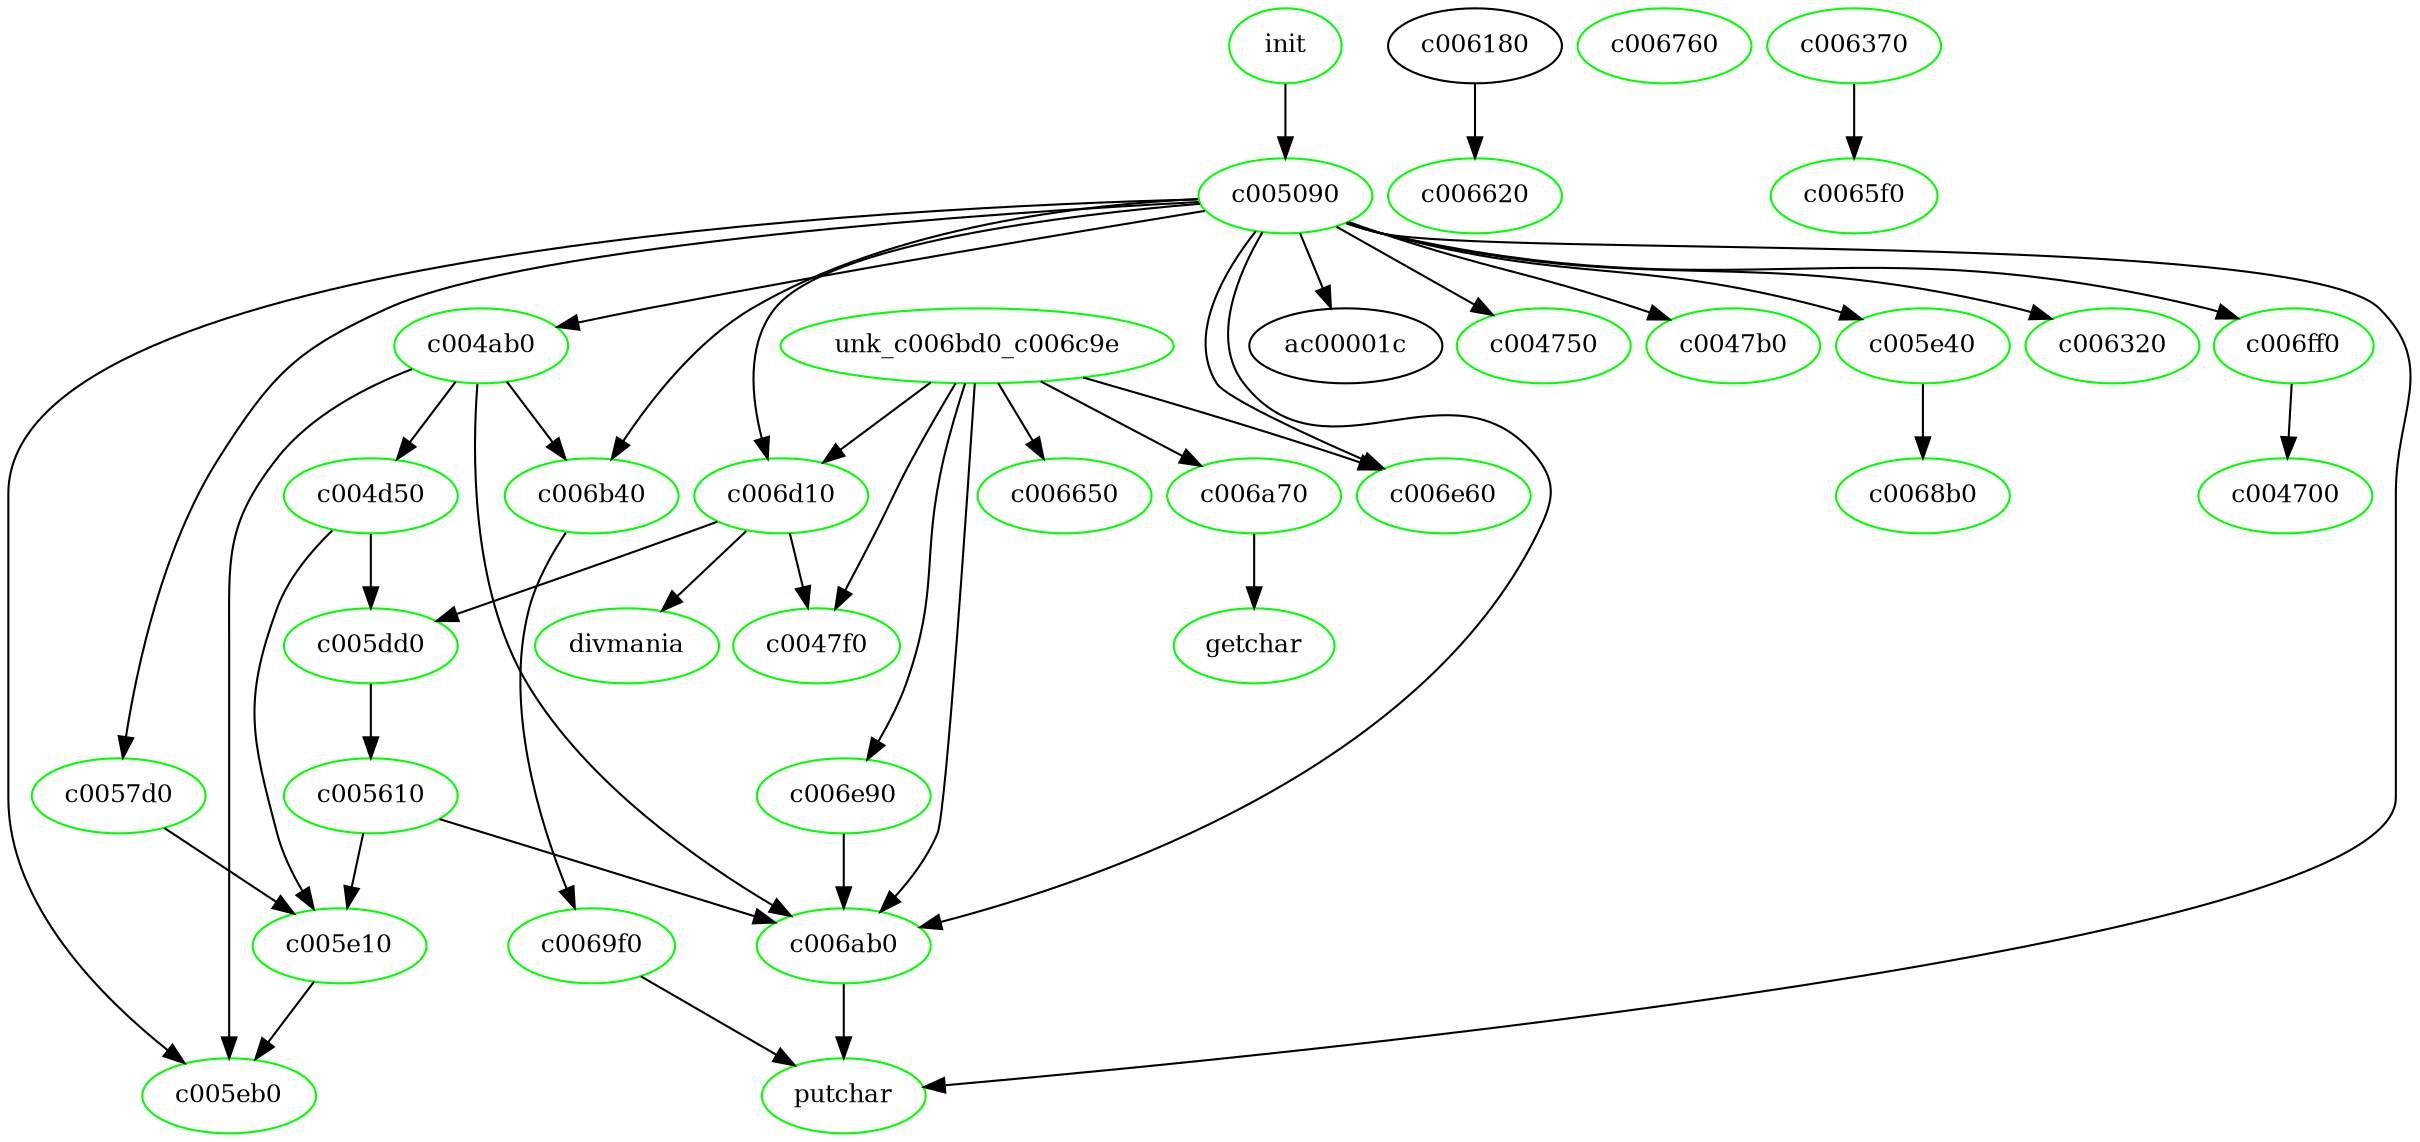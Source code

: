 # -*- compile-command:   dotty cv.upx.dot   -*-
digraph  procedures  {
node [fontsize=12]

 graph [nodesep=0.1]

 c005eb0 [ color=green]

  c006b40 -> c0069f0

  c006b40 [ color=green ]

  c0069f0 ->   c006f80
c0069f0 [ color=green ]
c006620 [ color=green]

	 c005dd0 -> c005610
	 c005dd0 [color=green ]

	  c005610 -> { c005e10 c006ab0}

	 c005610 [color=green ]

c006dd0 [ label=getchar, color=green]

	 c006f80  [
		label =  putchar 
		color =  green 
	]
	 c006ab0  [color =  green ]
	 c004d50  [color =  green ]
	 c005e10  [color =  green ]
		 c006ab0 
		 c005eb0 
		 c006b40 
		 c004d50 
		 c005e10 
		 c005dd0 

	 c006ab0  ->  c006f80 
	 c006180  ->  c006620  

	 c004ab0  ->  { c006ab0  c005eb0  c006b40   c004d50   }


	 c004d50  ->  c005e10  
	 c004d50  ->  c005dd0  
	 c005e10  ->  c005eb0  
c006760 [ color=green]

unk_c006bd0_c006c9e [color=green]


unk_c006bd0_c006c9e -> {
c0047f0 [color=green]

c006650 [color=green]
c006a70 [color=green]
c006ab0 [color=green]
c006d10 [color=green]
c006e60 [color=green]
c006e90 [color=green]
}


c006e90-> {
c006ab0 [color=green]

}


c006a70 -> c006dd0

c006d10 -> {
	c007040 [label="divmania", color=green]
	c005dd0
	c0047f0
}

c003fb0 [color=green, label=init]

c003fb0 -> {
	c005090 [color=green]
}

c006370 [color=green]


c006370 -> {
c0065f0 [color=green]
}


c005090  -> {
ac00001c
# c004a34
c004750 [color=green]
c0047b0 [color=green]
c004ab0 [color=green]
c0057d0 [color=green]
c005e40 [color=green]
c005eb0
c006320 [color=green]
c006ab0
c006b40
c006d10
c006e60
c006f80
c006ff0 [color=green]

}

c006ff0 -> {
c004700 [ color=green ]
}

c0057d0 -> {
	c005e10 
}

c005e40 ->  {
	c0068b0 [color=green]
}


}

